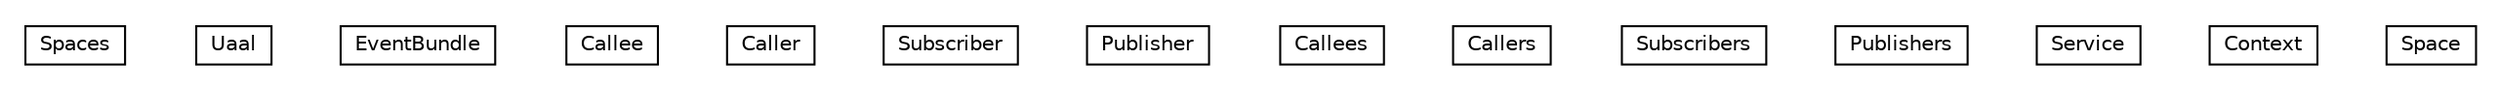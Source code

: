 #!/usr/local/bin/dot
#
# Class diagram 
# Generated by UMLGraph version R5_6-24-gf6e263 (http://www.umlgraph.org/)
#

digraph G {
	edge [fontname="Helvetica",fontsize=10,labelfontname="Helvetica",labelfontsize=10];
	node [fontname="Helvetica",fontsize=10,shape=plaintext];
	nodesep=0.25;
	ranksep=0.5;
	// org.universAAL.ri.rest.manager.resources.Spaces
	c6159 [label=<<table title="org.universAAL.ri.rest.manager.resources.Spaces" border="0" cellborder="1" cellspacing="0" cellpadding="2" port="p" href="./Spaces.html">
		<tr><td><table border="0" cellspacing="0" cellpadding="1">
<tr><td align="center" balign="center"> Spaces </td></tr>
		</table></td></tr>
		</table>>, URL="./Spaces.html", fontname="Helvetica", fontcolor="black", fontsize=10.0];
	// org.universAAL.ri.rest.manager.resources.Uaal
	c6160 [label=<<table title="org.universAAL.ri.rest.manager.resources.Uaal" border="0" cellborder="1" cellspacing="0" cellpadding="2" port="p" href="./Uaal.html">
		<tr><td><table border="0" cellspacing="0" cellpadding="1">
<tr><td align="center" balign="center"> Uaal </td></tr>
		</table></td></tr>
		</table>>, URL="./Uaal.html", fontname="Helvetica", fontcolor="black", fontsize=10.0];
	// org.universAAL.ri.rest.manager.resources.EventBundle
	c6161 [label=<<table title="org.universAAL.ri.rest.manager.resources.EventBundle" border="0" cellborder="1" cellspacing="0" cellpadding="2" port="p" href="./EventBundle.html">
		<tr><td><table border="0" cellspacing="0" cellpadding="1">
<tr><td align="center" balign="center"> EventBundle </td></tr>
		</table></td></tr>
		</table>>, URL="./EventBundle.html", fontname="Helvetica", fontcolor="black", fontsize=10.0];
	// org.universAAL.ri.rest.manager.resources.Callee
	c6162 [label=<<table title="org.universAAL.ri.rest.manager.resources.Callee" border="0" cellborder="1" cellspacing="0" cellpadding="2" port="p" href="./Callee.html">
		<tr><td><table border="0" cellspacing="0" cellpadding="1">
<tr><td align="center" balign="center"> Callee </td></tr>
		</table></td></tr>
		</table>>, URL="./Callee.html", fontname="Helvetica", fontcolor="black", fontsize=10.0];
	// org.universAAL.ri.rest.manager.resources.Caller
	c6163 [label=<<table title="org.universAAL.ri.rest.manager.resources.Caller" border="0" cellborder="1" cellspacing="0" cellpadding="2" port="p" href="./Caller.html">
		<tr><td><table border="0" cellspacing="0" cellpadding="1">
<tr><td align="center" balign="center"> Caller </td></tr>
		</table></td></tr>
		</table>>, URL="./Caller.html", fontname="Helvetica", fontcolor="black", fontsize=10.0];
	// org.universAAL.ri.rest.manager.resources.Subscriber
	c6164 [label=<<table title="org.universAAL.ri.rest.manager.resources.Subscriber" border="0" cellborder="1" cellspacing="0" cellpadding="2" port="p" href="./Subscriber.html">
		<tr><td><table border="0" cellspacing="0" cellpadding="1">
<tr><td align="center" balign="center"> Subscriber </td></tr>
		</table></td></tr>
		</table>>, URL="./Subscriber.html", fontname="Helvetica", fontcolor="black", fontsize=10.0];
	// org.universAAL.ri.rest.manager.resources.Publisher
	c6165 [label=<<table title="org.universAAL.ri.rest.manager.resources.Publisher" border="0" cellborder="1" cellspacing="0" cellpadding="2" port="p" href="./Publisher.html">
		<tr><td><table border="0" cellspacing="0" cellpadding="1">
<tr><td align="center" balign="center"> Publisher </td></tr>
		</table></td></tr>
		</table>>, URL="./Publisher.html", fontname="Helvetica", fontcolor="black", fontsize=10.0];
	// org.universAAL.ri.rest.manager.resources.Callees
	c6166 [label=<<table title="org.universAAL.ri.rest.manager.resources.Callees" border="0" cellborder="1" cellspacing="0" cellpadding="2" port="p" href="./Callees.html">
		<tr><td><table border="0" cellspacing="0" cellpadding="1">
<tr><td align="center" balign="center"> Callees </td></tr>
		</table></td></tr>
		</table>>, URL="./Callees.html", fontname="Helvetica", fontcolor="black", fontsize=10.0];
	// org.universAAL.ri.rest.manager.resources.Callers
	c6167 [label=<<table title="org.universAAL.ri.rest.manager.resources.Callers" border="0" cellborder="1" cellspacing="0" cellpadding="2" port="p" href="./Callers.html">
		<tr><td><table border="0" cellspacing="0" cellpadding="1">
<tr><td align="center" balign="center"> Callers </td></tr>
		</table></td></tr>
		</table>>, URL="./Callers.html", fontname="Helvetica", fontcolor="black", fontsize=10.0];
	// org.universAAL.ri.rest.manager.resources.Subscribers
	c6168 [label=<<table title="org.universAAL.ri.rest.manager.resources.Subscribers" border="0" cellborder="1" cellspacing="0" cellpadding="2" port="p" href="./Subscribers.html">
		<tr><td><table border="0" cellspacing="0" cellpadding="1">
<tr><td align="center" balign="center"> Subscribers </td></tr>
		</table></td></tr>
		</table>>, URL="./Subscribers.html", fontname="Helvetica", fontcolor="black", fontsize=10.0];
	// org.universAAL.ri.rest.manager.resources.Publishers
	c6169 [label=<<table title="org.universAAL.ri.rest.manager.resources.Publishers" border="0" cellborder="1" cellspacing="0" cellpadding="2" port="p" href="./Publishers.html">
		<tr><td><table border="0" cellspacing="0" cellpadding="1">
<tr><td align="center" balign="center"> Publishers </td></tr>
		</table></td></tr>
		</table>>, URL="./Publishers.html", fontname="Helvetica", fontcolor="black", fontsize=10.0];
	// org.universAAL.ri.rest.manager.resources.Service
	c6170 [label=<<table title="org.universAAL.ri.rest.manager.resources.Service" border="0" cellborder="1" cellspacing="0" cellpadding="2" port="p" href="./Service.html">
		<tr><td><table border="0" cellspacing="0" cellpadding="1">
<tr><td align="center" balign="center"> Service </td></tr>
		</table></td></tr>
		</table>>, URL="./Service.html", fontname="Helvetica", fontcolor="black", fontsize=10.0];
	// org.universAAL.ri.rest.manager.resources.Context
	c6171 [label=<<table title="org.universAAL.ri.rest.manager.resources.Context" border="0" cellborder="1" cellspacing="0" cellpadding="2" port="p" href="./Context.html">
		<tr><td><table border="0" cellspacing="0" cellpadding="1">
<tr><td align="center" balign="center"> Context </td></tr>
		</table></td></tr>
		</table>>, URL="./Context.html", fontname="Helvetica", fontcolor="black", fontsize=10.0];
	// org.universAAL.ri.rest.manager.resources.Space
	c6172 [label=<<table title="org.universAAL.ri.rest.manager.resources.Space" border="0" cellborder="1" cellspacing="0" cellpadding="2" port="p" href="./Space.html">
		<tr><td><table border="0" cellspacing="0" cellpadding="1">
<tr><td align="center" balign="center"> Space </td></tr>
		</table></td></tr>
		</table>>, URL="./Space.html", fontname="Helvetica", fontcolor="black", fontsize=10.0];
}


